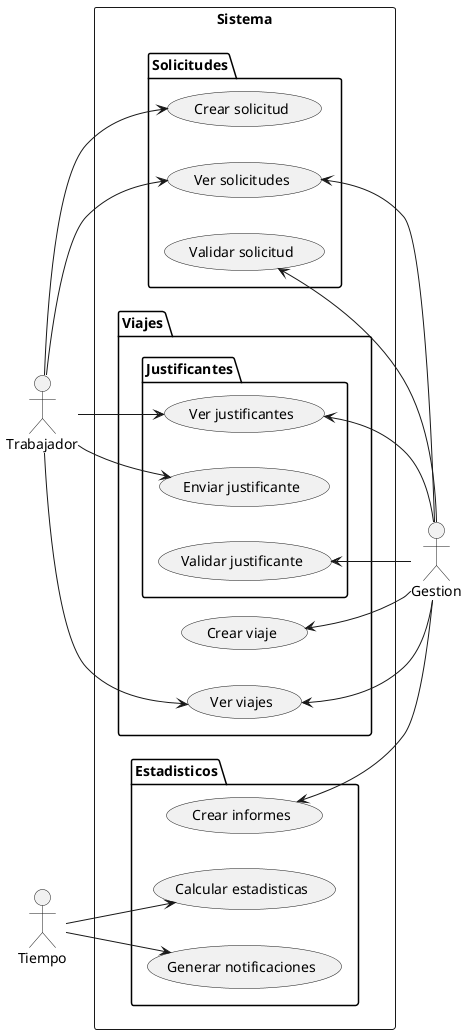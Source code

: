 @startuml
left to right direction

actor "Gestion" as G
actor "Trabajador" as P
actor "Tiempo" as T

rectangle Sistema {
    package Solicitudes {
      usecase "Crear solicitud" as S_P_S
      usecase "Ver solicitudes" as S_V_S
      usecase "Validar solicitud" as S_V_AC
   }
    package Viajes {
      package Justificantes {
           usecase "Ver justificantes" as VJ_GP_VJ
           usecase "Enviar justificante" as VJ_P_EJ
           usecase "Validar justificante" as VJ_G_VJ
      }
      usecase "Crear viaje" as V_G_CV
      usecase "Ver viajes" as V_G_VV
    }
    package Estadisticos {
      usecase "Crear informes" as V_G_CI
      usecase "Calcular estadisticas" as V_T_CCN
      usecase "Generar notificaciones" as V_T_CGC
    }
}


G --> S_V_AC
G --> S_V_S

P --> S_V_S
P --> S_P_S
P --> VJ_GP_VJ
P --> VJ_P_EJ 
P --> V_G_VV

T --> V_T_CCN
T --> V_T_CGC



V_G_VV <-- G
V_G_CV <-- G
VJ_G_VJ <-- G
V_G_CI <-- G
VJ_GP_VJ <-- G
@enduml
